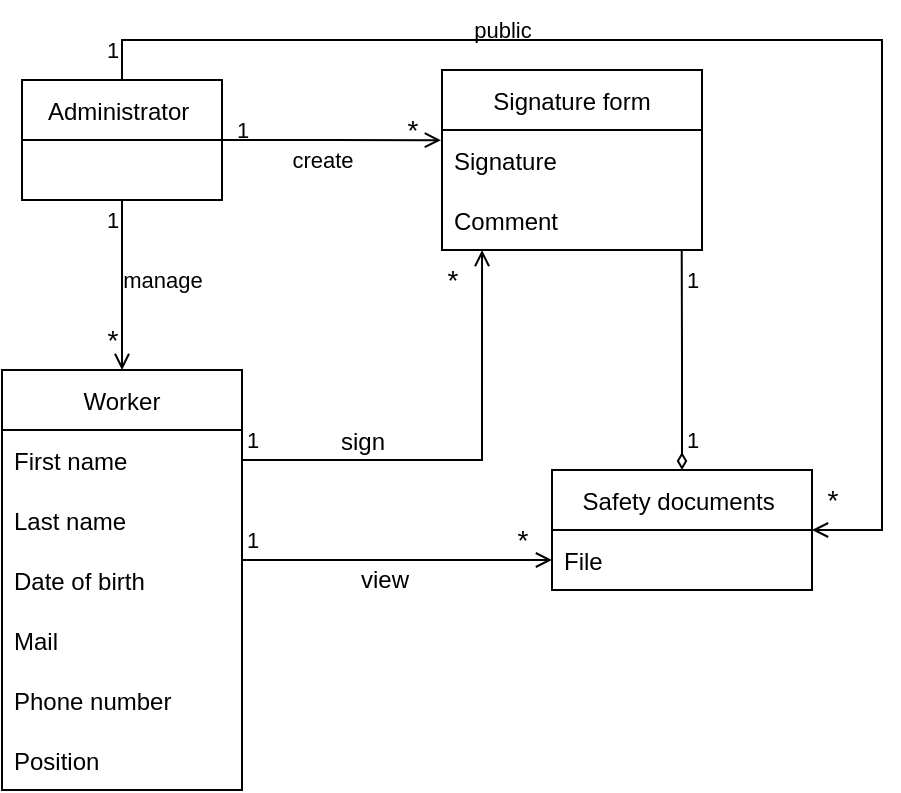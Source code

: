 <mxfile version="20.4.1" type="github">
  <diagram name="Page-1" id="c4acf3e9-155e-7222-9cf6-157b1a14988f">
    <mxGraphModel dx="860" dy="558" grid="1" gridSize="10" guides="1" tooltips="1" connect="1" arrows="1" fold="1" page="1" pageScale="1" pageWidth="850" pageHeight="1100" background="none" math="0" shadow="0">
      <root>
        <mxCell id="0" />
        <mxCell id="1" parent="0" />
        <mxCell id="jaeACZpHtCw7frlPeN86-26" style="edgeStyle=orthogonalEdgeStyle;rounded=0;orthogonalLoop=1;jettySize=auto;html=1;exitX=0.5;exitY=1;exitDx=0;exitDy=0;entryX=0.5;entryY=0;entryDx=0;entryDy=0;fontSize=12;endArrow=open;endFill=0;targetPerimeterSpacing=0;" edge="1" parent="1" source="jaeACZpHtCw7frlPeN86-1" target="jaeACZpHtCw7frlPeN86-5">
          <mxGeometry relative="1" as="geometry" />
        </mxCell>
        <mxCell id="jaeACZpHtCw7frlPeN86-27" value="&lt;font style=&quot;font-size: 11px;&quot;&gt;manage&lt;/font&gt;" style="edgeLabel;html=1;align=center;verticalAlign=middle;resizable=0;points=[];fontSize=12;" vertex="1" connectable="0" parent="jaeACZpHtCw7frlPeN86-26">
          <mxGeometry x="-0.038" y="-1" relative="1" as="geometry">
            <mxPoint x="21" y="-1" as="offset" />
          </mxGeometry>
        </mxCell>
        <mxCell id="jaeACZpHtCw7frlPeN86-30" style="edgeStyle=orthogonalEdgeStyle;rounded=0;orthogonalLoop=1;jettySize=auto;html=1;exitX=1;exitY=0.5;exitDx=0;exitDy=0;entryX=-0.004;entryY=0.171;entryDx=0;entryDy=0;entryPerimeter=0;fontSize=11;endArrow=open;endFill=0;targetPerimeterSpacing=0;" edge="1" parent="1" source="jaeACZpHtCw7frlPeN86-1" target="jaeACZpHtCw7frlPeN86-22">
          <mxGeometry relative="1" as="geometry" />
        </mxCell>
        <mxCell id="jaeACZpHtCw7frlPeN86-31" value="create" style="edgeLabel;html=1;align=center;verticalAlign=middle;resizable=0;points=[];fontSize=11;" vertex="1" connectable="0" parent="jaeACZpHtCw7frlPeN86-30">
          <mxGeometry x="-0.092" relative="1" as="geometry">
            <mxPoint y="10" as="offset" />
          </mxGeometry>
        </mxCell>
        <mxCell id="jaeACZpHtCw7frlPeN86-37" style="edgeStyle=orthogonalEdgeStyle;rounded=0;orthogonalLoop=1;jettySize=auto;html=1;exitX=0.5;exitY=0;exitDx=0;exitDy=0;fontSize=11;endArrow=open;endFill=0;targetPerimeterSpacing=0;entryX=1;entryY=0.5;entryDx=0;entryDy=0;" edge="1" parent="1" source="jaeACZpHtCw7frlPeN86-1" target="jaeACZpHtCw7frlPeN86-34">
          <mxGeometry relative="1" as="geometry">
            <mxPoint x="430" y="310" as="targetPoint" />
            <Array as="points">
              <mxPoint x="90" y="75" />
              <mxPoint x="470" y="75" />
              <mxPoint x="470" y="320" />
            </Array>
          </mxGeometry>
        </mxCell>
        <mxCell id="jaeACZpHtCw7frlPeN86-1" value="Administrator " style="swimlane;fontStyle=0;childLayout=stackLayout;horizontal=1;startSize=30;horizontalStack=0;resizeParent=1;resizeParentMax=0;resizeLast=0;collapsible=1;marginBottom=0;" vertex="1" parent="1">
          <mxGeometry x="40" y="95" width="100" height="60" as="geometry">
            <mxRectangle x="370" y="150" width="60" height="30" as="alternateBounds" />
          </mxGeometry>
        </mxCell>
        <mxCell id="jaeACZpHtCw7frlPeN86-5" value="Worker" style="swimlane;fontStyle=0;childLayout=stackLayout;horizontal=1;startSize=30;horizontalStack=0;resizeParent=1;resizeParentMax=0;resizeLast=0;collapsible=1;marginBottom=0;" vertex="1" parent="1">
          <mxGeometry x="30" y="240" width="120" height="210" as="geometry">
            <mxRectangle x="370" y="150" width="90" height="30" as="alternateBounds" />
          </mxGeometry>
        </mxCell>
        <mxCell id="jaeACZpHtCw7frlPeN86-6" value="First name" style="text;strokeColor=none;fillColor=none;align=left;verticalAlign=middle;spacingLeft=4;spacingRight=4;overflow=hidden;points=[[0,0.5],[1,0.5]];portConstraint=eastwest;rotatable=0;" vertex="1" parent="jaeACZpHtCw7frlPeN86-5">
          <mxGeometry y="30" width="120" height="30" as="geometry" />
        </mxCell>
        <mxCell id="jaeACZpHtCw7frlPeN86-7" value="Last name" style="text;strokeColor=none;fillColor=none;align=left;verticalAlign=middle;spacingLeft=4;spacingRight=4;overflow=hidden;points=[[0,0.5],[1,0.5]];portConstraint=eastwest;rotatable=0;" vertex="1" parent="jaeACZpHtCw7frlPeN86-5">
          <mxGeometry y="60" width="120" height="30" as="geometry" />
        </mxCell>
        <mxCell id="jaeACZpHtCw7frlPeN86-8" value="Date of birth" style="text;strokeColor=none;fillColor=none;align=left;verticalAlign=middle;spacingLeft=4;spacingRight=4;overflow=hidden;points=[[0,0.5],[1,0.5]];portConstraint=eastwest;rotatable=0;" vertex="1" parent="jaeACZpHtCw7frlPeN86-5">
          <mxGeometry y="90" width="120" height="30" as="geometry" />
        </mxCell>
        <mxCell id="jaeACZpHtCw7frlPeN86-9" value="Mail" style="text;strokeColor=none;fillColor=none;align=left;verticalAlign=middle;spacingLeft=4;spacingRight=4;overflow=hidden;points=[[0,0.5],[1,0.5]];portConstraint=eastwest;rotatable=0;" vertex="1" parent="jaeACZpHtCw7frlPeN86-5">
          <mxGeometry y="120" width="120" height="30" as="geometry" />
        </mxCell>
        <mxCell id="jaeACZpHtCw7frlPeN86-10" value="Phone number" style="text;strokeColor=none;fillColor=none;align=left;verticalAlign=middle;spacingLeft=4;spacingRight=4;overflow=hidden;points=[[0,0.5],[1,0.5]];portConstraint=eastwest;rotatable=0;" vertex="1" parent="jaeACZpHtCw7frlPeN86-5">
          <mxGeometry y="150" width="120" height="30" as="geometry" />
        </mxCell>
        <mxCell id="jaeACZpHtCw7frlPeN86-15" value="Position" style="text;strokeColor=none;fillColor=none;align=left;verticalAlign=middle;spacingLeft=4;spacingRight=4;overflow=hidden;points=[[0,0.5],[1,0.5]];portConstraint=eastwest;rotatable=0;" vertex="1" parent="jaeACZpHtCw7frlPeN86-5">
          <mxGeometry y="180" width="120" height="30" as="geometry" />
        </mxCell>
        <mxCell id="jaeACZpHtCw7frlPeN86-21" value="Signature form" style="swimlane;fontStyle=0;childLayout=stackLayout;horizontal=1;startSize=30;horizontalStack=0;resizeParent=1;resizeParentMax=0;resizeLast=0;collapsible=1;marginBottom=0;fontSize=12;" vertex="1" parent="1">
          <mxGeometry x="250" y="90" width="130" height="90" as="geometry" />
        </mxCell>
        <mxCell id="jaeACZpHtCw7frlPeN86-22" value="Signature" style="text;strokeColor=none;fillColor=none;align=left;verticalAlign=middle;spacingLeft=4;spacingRight=4;overflow=hidden;points=[[0,0.5],[1,0.5]];portConstraint=eastwest;rotatable=0;fontSize=12;" vertex="1" parent="jaeACZpHtCw7frlPeN86-21">
          <mxGeometry y="30" width="130" height="30" as="geometry" />
        </mxCell>
        <mxCell id="jaeACZpHtCw7frlPeN86-23" value="Comment " style="text;strokeColor=none;fillColor=none;align=left;verticalAlign=middle;spacingLeft=4;spacingRight=4;overflow=hidden;points=[[0,0.5],[1,0.5]];portConstraint=eastwest;rotatable=0;fontSize=12;" vertex="1" parent="jaeACZpHtCw7frlPeN86-21">
          <mxGeometry y="60" width="130" height="30" as="geometry" />
        </mxCell>
        <mxCell id="jaeACZpHtCw7frlPeN86-28" value="1" style="text;html=1;align=center;verticalAlign=middle;resizable=0;points=[];autosize=1;strokeColor=none;fillColor=none;fontSize=11;" vertex="1" parent="1">
          <mxGeometry x="70" y="150" width="30" height="30" as="geometry" />
        </mxCell>
        <mxCell id="jaeACZpHtCw7frlPeN86-29" value="&lt;font style=&quot;font-size: 14px;&quot;&gt;*&lt;/font&gt;" style="text;html=1;align=center;verticalAlign=middle;resizable=0;points=[];autosize=1;strokeColor=none;fillColor=none;fontSize=11;" vertex="1" parent="1">
          <mxGeometry x="70" y="210" width="30" height="30" as="geometry" />
        </mxCell>
        <mxCell id="jaeACZpHtCw7frlPeN86-32" value="1" style="text;html=1;align=center;verticalAlign=middle;resizable=0;points=[];autosize=1;strokeColor=none;fillColor=none;fontSize=11;" vertex="1" parent="1">
          <mxGeometry x="135" y="105" width="30" height="30" as="geometry" />
        </mxCell>
        <mxCell id="jaeACZpHtCw7frlPeN86-33" value="&lt;font style=&quot;font-size: 14px;&quot;&gt;*&lt;/font&gt;" style="text;html=1;align=center;verticalAlign=middle;resizable=0;points=[];autosize=1;strokeColor=none;fillColor=none;fontSize=11;" vertex="1" parent="1">
          <mxGeometry x="220" y="105" width="30" height="30" as="geometry" />
        </mxCell>
        <mxCell id="jaeACZpHtCw7frlPeN86-52" style="edgeStyle=orthogonalEdgeStyle;rounded=0;orthogonalLoop=1;jettySize=auto;html=1;exitX=0.5;exitY=0;exitDx=0;exitDy=0;entryX=0.922;entryY=0.999;entryDx=0;entryDy=0;entryPerimeter=0;fontSize=12;endArrow=none;endFill=0;targetPerimeterSpacing=0;startArrow=diamondThin;startFill=0;" edge="1" parent="1" source="jaeACZpHtCw7frlPeN86-34" target="jaeACZpHtCw7frlPeN86-23">
          <mxGeometry relative="1" as="geometry" />
        </mxCell>
        <mxCell id="jaeACZpHtCw7frlPeN86-34" value="Safety documents " style="swimlane;fontStyle=0;childLayout=stackLayout;horizontal=1;startSize=30;horizontalStack=0;resizeParent=1;resizeParentMax=0;resizeLast=0;collapsible=1;marginBottom=0;fontSize=12;" vertex="1" parent="1">
          <mxGeometry x="305" y="290" width="130" height="60" as="geometry" />
        </mxCell>
        <mxCell id="jaeACZpHtCw7frlPeN86-35" value="File" style="text;strokeColor=none;fillColor=none;align=left;verticalAlign=middle;spacingLeft=4;spacingRight=4;overflow=hidden;points=[[0,0.5],[1,0.5]];portConstraint=eastwest;rotatable=0;fontSize=12;" vertex="1" parent="jaeACZpHtCw7frlPeN86-34">
          <mxGeometry y="30" width="130" height="30" as="geometry" />
        </mxCell>
        <mxCell id="jaeACZpHtCw7frlPeN86-38" value="public" style="text;html=1;align=center;verticalAlign=middle;resizable=0;points=[];autosize=1;strokeColor=none;fillColor=none;fontSize=11;" vertex="1" parent="1">
          <mxGeometry x="255" y="55" width="50" height="30" as="geometry" />
        </mxCell>
        <mxCell id="jaeACZpHtCw7frlPeN86-39" value="1" style="text;html=1;align=center;verticalAlign=middle;resizable=0;points=[];autosize=1;strokeColor=none;fillColor=none;fontSize=11;" vertex="1" parent="1">
          <mxGeometry x="70" y="65" width="30" height="30" as="geometry" />
        </mxCell>
        <mxCell id="jaeACZpHtCw7frlPeN86-40" value="&lt;font style=&quot;font-size: 14px;&quot;&gt;*&lt;/font&gt;" style="text;html=1;align=center;verticalAlign=middle;resizable=0;points=[];autosize=1;strokeColor=none;fillColor=none;fontSize=11;" vertex="1" parent="1">
          <mxGeometry x="430" y="290" width="30" height="30" as="geometry" />
        </mxCell>
        <mxCell id="jaeACZpHtCw7frlPeN86-41" style="edgeStyle=orthogonalEdgeStyle;rounded=0;orthogonalLoop=1;jettySize=auto;html=1;exitX=1;exitY=0.5;exitDx=0;exitDy=0;entryX=0.154;entryY=1;entryDx=0;entryDy=0;entryPerimeter=0;fontSize=14;endArrow=open;endFill=0;targetPerimeterSpacing=0;" edge="1" parent="1" source="jaeACZpHtCw7frlPeN86-6" target="jaeACZpHtCw7frlPeN86-23">
          <mxGeometry relative="1" as="geometry" />
        </mxCell>
        <mxCell id="jaeACZpHtCw7frlPeN86-45" value="&lt;font style=&quot;font-size: 12px;&quot;&gt;sign&lt;/font&gt;" style="edgeLabel;html=1;align=center;verticalAlign=middle;resizable=0;points=[];fontSize=14;" vertex="1" connectable="0" parent="jaeACZpHtCw7frlPeN86-41">
          <mxGeometry x="-0.556" y="3" relative="1" as="geometry">
            <mxPoint x="10" y="-7" as="offset" />
          </mxGeometry>
        </mxCell>
        <mxCell id="jaeACZpHtCw7frlPeN86-43" value="1" style="text;html=1;align=center;verticalAlign=middle;resizable=0;points=[];autosize=1;strokeColor=none;fillColor=none;fontSize=11;" vertex="1" parent="1">
          <mxGeometry x="140" y="260" width="30" height="30" as="geometry" />
        </mxCell>
        <mxCell id="jaeACZpHtCw7frlPeN86-44" value="&lt;font style=&quot;font-size: 14px;&quot;&gt;*&lt;/font&gt;" style="text;html=1;align=center;verticalAlign=middle;resizable=0;points=[];autosize=1;strokeColor=none;fillColor=none;fontSize=11;" vertex="1" parent="1">
          <mxGeometry x="240" y="180" width="30" height="30" as="geometry" />
        </mxCell>
        <mxCell id="jaeACZpHtCw7frlPeN86-46" value="" style="endArrow=open;html=1;rounded=0;fontSize=12;targetPerimeterSpacing=0;exitX=1;exitY=0.165;exitDx=0;exitDy=0;exitPerimeter=0;entryX=0;entryY=0.5;entryDx=0;entryDy=0;endFill=0;" edge="1" parent="1" source="jaeACZpHtCw7frlPeN86-8" target="jaeACZpHtCw7frlPeN86-35">
          <mxGeometry width="50" height="50" relative="1" as="geometry">
            <mxPoint x="210" y="310" as="sourcePoint" />
            <mxPoint x="260" y="260" as="targetPoint" />
          </mxGeometry>
        </mxCell>
        <mxCell id="jaeACZpHtCw7frlPeN86-47" value="view" style="edgeLabel;html=1;align=center;verticalAlign=middle;resizable=0;points=[];fontSize=12;" vertex="1" connectable="0" parent="jaeACZpHtCw7frlPeN86-46">
          <mxGeometry x="-0.605" y="-1" relative="1" as="geometry">
            <mxPoint x="40" y="9" as="offset" />
          </mxGeometry>
        </mxCell>
        <mxCell id="jaeACZpHtCw7frlPeN86-48" value="1" style="text;html=1;align=center;verticalAlign=middle;resizable=0;points=[];autosize=1;strokeColor=none;fillColor=none;fontSize=11;" vertex="1" parent="1">
          <mxGeometry x="140" y="310" width="30" height="30" as="geometry" />
        </mxCell>
        <mxCell id="jaeACZpHtCw7frlPeN86-49" value="&lt;font style=&quot;font-size: 14px;&quot;&gt;*&lt;/font&gt;" style="text;html=1;align=center;verticalAlign=middle;resizable=0;points=[];autosize=1;strokeColor=none;fillColor=none;fontSize=11;" vertex="1" parent="1">
          <mxGeometry x="275" y="310" width="30" height="30" as="geometry" />
        </mxCell>
        <mxCell id="jaeACZpHtCw7frlPeN86-54" value="1" style="text;html=1;align=center;verticalAlign=middle;resizable=0;points=[];autosize=1;strokeColor=none;fillColor=none;fontSize=11;" vertex="1" parent="1">
          <mxGeometry x="360" y="180" width="30" height="30" as="geometry" />
        </mxCell>
        <mxCell id="jaeACZpHtCw7frlPeN86-55" value="1" style="text;html=1;align=center;verticalAlign=middle;resizable=0;points=[];autosize=1;strokeColor=none;fillColor=none;fontSize=11;" vertex="1" parent="1">
          <mxGeometry x="360" y="260" width="30" height="30" as="geometry" />
        </mxCell>
      </root>
    </mxGraphModel>
  </diagram>
</mxfile>
